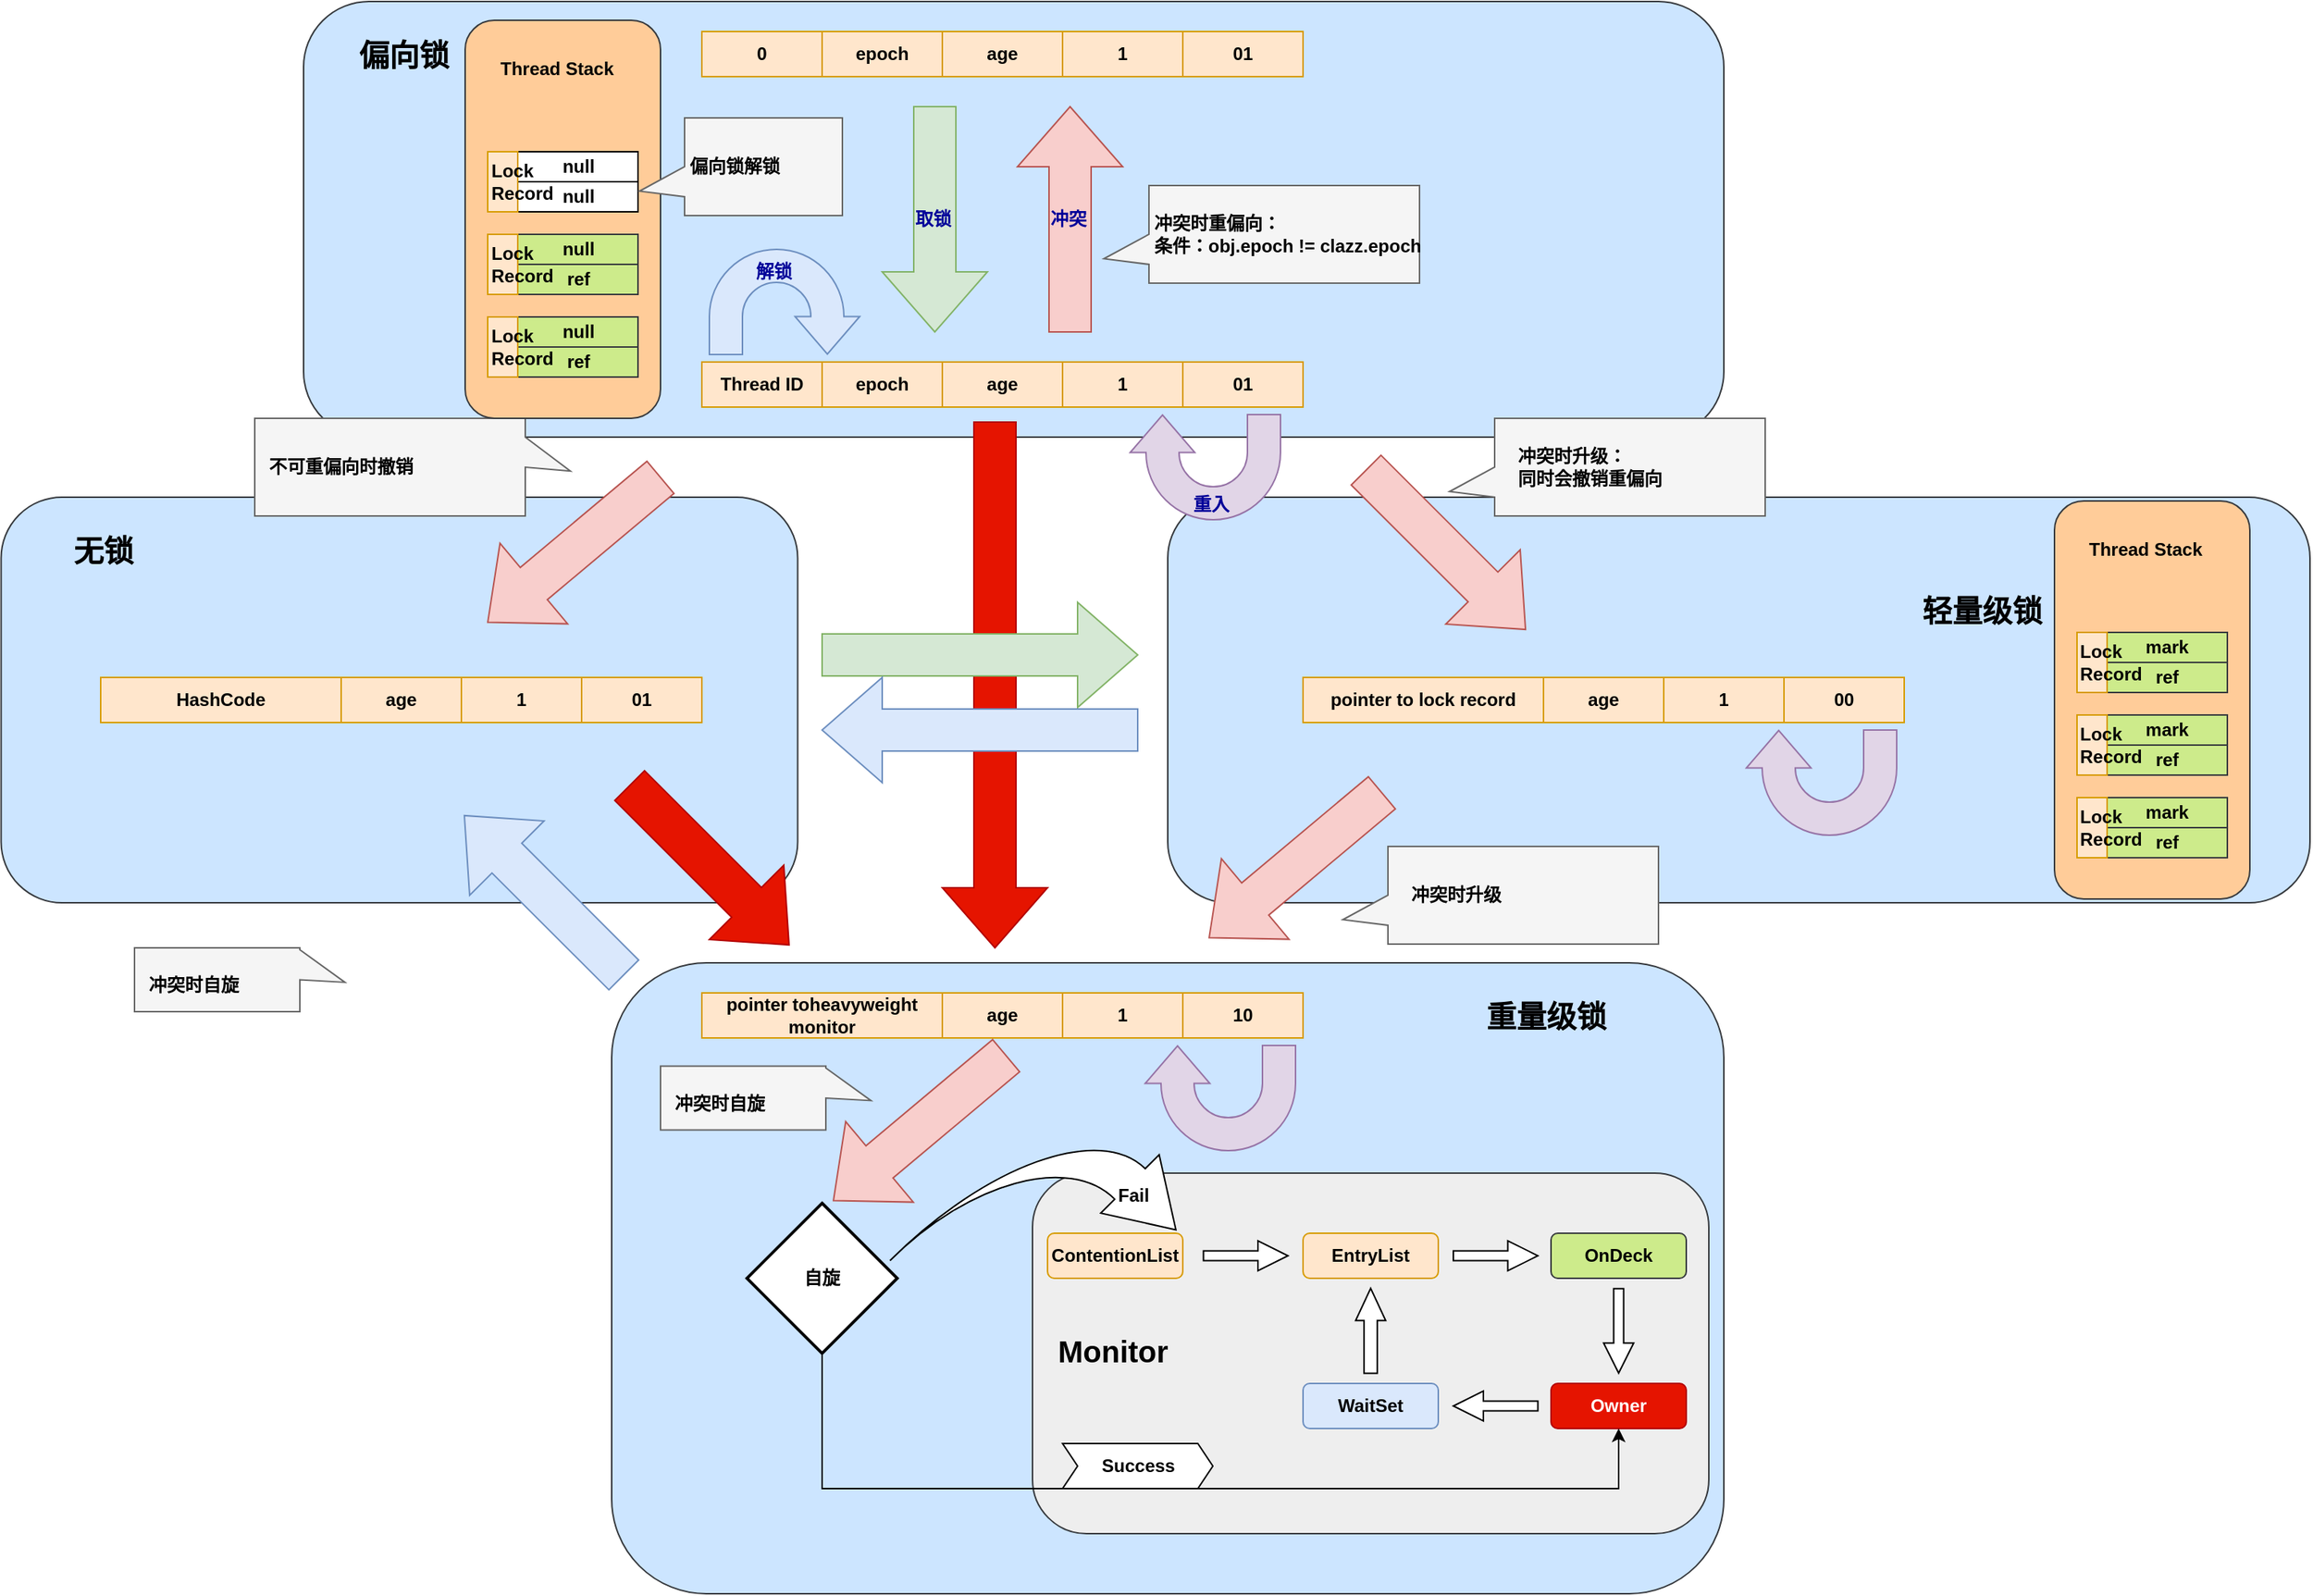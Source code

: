 <mxfile version="23.1.6" type="github">
  <diagram name="Page-1" id="7S4gwP7GIun9LXKWpcFd">
    <mxGraphModel dx="1434" dy="709" grid="1" gridSize="10" guides="1" tooltips="1" connect="1" arrows="1" fold="1" page="1" pageScale="1" pageWidth="1920" pageHeight="1200" math="0" shadow="0">
      <root>
        <mxCell id="0" />
        <mxCell id="1" parent="0" />
        <mxCell id="C1kWJ3NmRA7zD0mvkder-167" value="" style="rounded=1;whiteSpace=wrap;html=1;fillColor=#cce5ff;strokeColor=#36393d;" vertex="1" parent="1">
          <mxGeometry x="383.75" y="350" width="530" height="270" as="geometry" />
        </mxCell>
        <mxCell id="C1kWJ3NmRA7zD0mvkder-143" value="" style="rounded=1;whiteSpace=wrap;html=1;fillColor=#cce5ff;strokeColor=#36393d;" vertex="1" parent="1">
          <mxGeometry x="790" y="660" width="740" height="420" as="geometry" />
        </mxCell>
        <mxCell id="C1kWJ3NmRA7zD0mvkder-97" value="" style="rounded=1;whiteSpace=wrap;html=1;fillColor=#cce5ff;strokeColor=#36393d;" vertex="1" parent="1">
          <mxGeometry x="1160" y="350" width="760" height="270" as="geometry" />
        </mxCell>
        <mxCell id="C1kWJ3NmRA7zD0mvkder-92" value="" style="rounded=1;whiteSpace=wrap;html=1;fillColor=#cce5ff;strokeColor=#36393d;" vertex="1" parent="1">
          <mxGeometry x="585" y="20" width="945" height="290" as="geometry" />
        </mxCell>
        <mxCell id="C1kWJ3NmRA7zD0mvkder-2" value="0" style="rounded=0;whiteSpace=wrap;html=1;fillColor=#ffe6cc;strokeColor=#d79b00;fontStyle=1" vertex="1" parent="1">
          <mxGeometry x="850" y="40" width="80" height="30" as="geometry" />
        </mxCell>
        <mxCell id="C1kWJ3NmRA7zD0mvkder-3" value="epoch" style="rounded=0;whiteSpace=wrap;html=1;fillColor=#ffe6cc;strokeColor=#d79b00;fontStyle=1" vertex="1" parent="1">
          <mxGeometry x="930" y="40" width="80" height="30" as="geometry" />
        </mxCell>
        <mxCell id="C1kWJ3NmRA7zD0mvkder-4" value="01" style="rounded=0;whiteSpace=wrap;html=1;fillColor=#ffe6cc;strokeColor=#d79b00;fontStyle=1" vertex="1" parent="1">
          <mxGeometry x="1170" y="40" width="80" height="30" as="geometry" />
        </mxCell>
        <mxCell id="C1kWJ3NmRA7zD0mvkder-5" value="1" style="rounded=0;whiteSpace=wrap;html=1;fillColor=#ffe6cc;strokeColor=#d79b00;fontStyle=1" vertex="1" parent="1">
          <mxGeometry x="1090" y="40" width="80" height="30" as="geometry" />
        </mxCell>
        <mxCell id="C1kWJ3NmRA7zD0mvkder-6" value="age" style="rounded=0;whiteSpace=wrap;html=1;fillColor=#ffe6cc;strokeColor=#d79b00;fontStyle=1" vertex="1" parent="1">
          <mxGeometry x="1010" y="40" width="80" height="30" as="geometry" />
        </mxCell>
        <mxCell id="C1kWJ3NmRA7zD0mvkder-26" value="" style="html=1;shadow=0;dashed=0;align=center;verticalAlign=middle;shape=mxgraph.arrows2.arrow;dy=0.6;dx=40;direction=south;notch=0;fillColor=#d5e8d4;strokeColor=#82b366;" vertex="1" parent="1">
          <mxGeometry x="970" y="90" width="70" height="150" as="geometry" />
        </mxCell>
        <mxCell id="C1kWJ3NmRA7zD0mvkder-36" value="Thread ID" style="rounded=0;whiteSpace=wrap;html=1;fillColor=#ffe6cc;strokeColor=#d79b00;fontStyle=1" vertex="1" parent="1">
          <mxGeometry x="850" y="260" width="80" height="30" as="geometry" />
        </mxCell>
        <mxCell id="C1kWJ3NmRA7zD0mvkder-37" value="epoch" style="rounded=0;whiteSpace=wrap;html=1;fillColor=#ffe6cc;strokeColor=#d79b00;fontStyle=1" vertex="1" parent="1">
          <mxGeometry x="930" y="260" width="80" height="30" as="geometry" />
        </mxCell>
        <mxCell id="C1kWJ3NmRA7zD0mvkder-38" value="01" style="rounded=0;whiteSpace=wrap;html=1;fillColor=#ffe6cc;strokeColor=#d79b00;fontStyle=1" vertex="1" parent="1">
          <mxGeometry x="1170" y="260" width="80" height="30" as="geometry" />
        </mxCell>
        <mxCell id="C1kWJ3NmRA7zD0mvkder-39" value="1" style="rounded=0;whiteSpace=wrap;html=1;fillColor=#ffe6cc;strokeColor=#d79b00;fontStyle=1" vertex="1" parent="1">
          <mxGeometry x="1090" y="260" width="80" height="30" as="geometry" />
        </mxCell>
        <mxCell id="C1kWJ3NmRA7zD0mvkder-40" value="age" style="rounded=0;whiteSpace=wrap;html=1;fillColor=#ffe6cc;strokeColor=#d79b00;fontStyle=1" vertex="1" parent="1">
          <mxGeometry x="1010" y="260" width="80" height="30" as="geometry" />
        </mxCell>
        <mxCell id="C1kWJ3NmRA7zD0mvkder-42" value="" style="html=1;shadow=0;dashed=0;align=center;verticalAlign=middle;shape=mxgraph.arrows2.arrow;dy=0.6;dx=40;direction=south;notch=0;rotation=-180;fillColor=#f8cecc;strokeColor=#b85450;" vertex="1" parent="1">
          <mxGeometry x="1060" y="90" width="70" height="150" as="geometry" />
        </mxCell>
        <mxCell id="C1kWJ3NmRA7zD0mvkder-43" value="HashCode" style="rounded=0;whiteSpace=wrap;html=1;fillColor=#ffe6cc;strokeColor=#d79b00;fontStyle=1" vertex="1" parent="1">
          <mxGeometry x="450" y="470" width="160" height="30" as="geometry" />
        </mxCell>
        <mxCell id="C1kWJ3NmRA7zD0mvkder-45" value="01" style="rounded=0;whiteSpace=wrap;html=1;fillColor=#ffe6cc;strokeColor=#d79b00;fontStyle=1" vertex="1" parent="1">
          <mxGeometry x="770" y="470" width="80" height="30" as="geometry" />
        </mxCell>
        <mxCell id="C1kWJ3NmRA7zD0mvkder-46" value="1" style="rounded=0;whiteSpace=wrap;html=1;fillColor=#ffe6cc;strokeColor=#d79b00;fontStyle=1" vertex="1" parent="1">
          <mxGeometry x="690" y="470" width="80" height="30" as="geometry" />
        </mxCell>
        <mxCell id="C1kWJ3NmRA7zD0mvkder-47" value="age" style="rounded=0;whiteSpace=wrap;html=1;fillColor=#ffe6cc;strokeColor=#d79b00;fontStyle=1" vertex="1" parent="1">
          <mxGeometry x="610" y="470" width="80" height="30" as="geometry" />
        </mxCell>
        <mxCell id="C1kWJ3NmRA7zD0mvkder-48" value="pointer to lock record" style="rounded=0;whiteSpace=wrap;html=1;fillColor=#ffe6cc;strokeColor=#d79b00;fontStyle=1" vertex="1" parent="1">
          <mxGeometry x="1250" y="470" width="160" height="30" as="geometry" />
        </mxCell>
        <mxCell id="C1kWJ3NmRA7zD0mvkder-50" value="00" style="rounded=0;whiteSpace=wrap;html=1;fillColor=#ffe6cc;strokeColor=#d79b00;fontStyle=1" vertex="1" parent="1">
          <mxGeometry x="1570" y="470" width="80" height="30" as="geometry" />
        </mxCell>
        <mxCell id="C1kWJ3NmRA7zD0mvkder-51" value="1" style="rounded=0;whiteSpace=wrap;html=1;fillColor=#ffe6cc;strokeColor=#d79b00;fontStyle=1" vertex="1" parent="1">
          <mxGeometry x="1490" y="470" width="80" height="30" as="geometry" />
        </mxCell>
        <mxCell id="C1kWJ3NmRA7zD0mvkder-52" value="age" style="rounded=0;whiteSpace=wrap;html=1;fillColor=#ffe6cc;strokeColor=#d79b00;fontStyle=1" vertex="1" parent="1">
          <mxGeometry x="1410" y="470" width="80" height="30" as="geometry" />
        </mxCell>
        <mxCell id="C1kWJ3NmRA7zD0mvkder-53" value="" style="html=1;shadow=0;dashed=0;align=center;verticalAlign=middle;shape=mxgraph.arrows2.arrow;dy=0.6;dx=40;direction=south;notch=0;rotation=50;fillColor=#f8cecc;strokeColor=#b85450;" vertex="1" parent="1">
          <mxGeometry x="730" y="310" width="70" height="150" as="geometry" />
        </mxCell>
        <mxCell id="C1kWJ3NmRA7zD0mvkder-64" value="" style="html=1;shadow=0;dashed=0;align=center;verticalAlign=middle;shape=mxgraph.arrows2.arrow;dy=0.6;dx=40;direction=south;notch=0;rotation=-45;fillColor=#f8cecc;strokeColor=#b85450;" vertex="1" parent="1">
          <mxGeometry x="1310" y="310" width="70" height="150" as="geometry" />
        </mxCell>
        <mxCell id="C1kWJ3NmRA7zD0mvkder-65" value="pointer toheavyweight monitor" style="rounded=0;whiteSpace=wrap;html=1;fillColor=#ffe6cc;strokeColor=#d79b00;fontStyle=1" vertex="1" parent="1">
          <mxGeometry x="850" y="680" width="160" height="30" as="geometry" />
        </mxCell>
        <mxCell id="C1kWJ3NmRA7zD0mvkder-66" value="10" style="rounded=0;whiteSpace=wrap;html=1;fillColor=#ffe6cc;strokeColor=#d79b00;fontStyle=1" vertex="1" parent="1">
          <mxGeometry x="1170" y="680" width="80" height="30" as="geometry" />
        </mxCell>
        <mxCell id="C1kWJ3NmRA7zD0mvkder-67" value="1" style="rounded=0;whiteSpace=wrap;html=1;fillColor=#ffe6cc;strokeColor=#d79b00;fontStyle=1" vertex="1" parent="1">
          <mxGeometry x="1090" y="680" width="80" height="30" as="geometry" />
        </mxCell>
        <mxCell id="C1kWJ3NmRA7zD0mvkder-68" value="age" style="rounded=0;whiteSpace=wrap;html=1;fillColor=#ffe6cc;strokeColor=#d79b00;fontStyle=1" vertex="1" parent="1">
          <mxGeometry x="1010" y="680" width="80" height="30" as="geometry" />
        </mxCell>
        <mxCell id="C1kWJ3NmRA7zD0mvkder-69" value="" style="html=1;shadow=0;dashed=0;align=center;verticalAlign=middle;shape=mxgraph.arrows2.arrow;dy=0.6;dx=40;direction=south;notch=0;rotation=50;fillColor=#f8cecc;strokeColor=#b85450;" vertex="1" parent="1">
          <mxGeometry x="1210" y="520" width="70" height="150" as="geometry" />
        </mxCell>
        <mxCell id="C1kWJ3NmRA7zD0mvkder-70" value="" style="html=1;shadow=0;dashed=0;align=center;verticalAlign=middle;shape=mxgraph.arrows2.arrow;dy=0.6;dx=40;direction=south;notch=0;rotation=-45;fillColor=#e51400;fontColor=#ffffff;strokeColor=#B20000;" vertex="1" parent="1">
          <mxGeometry x="820" y="520" width="70" height="150" as="geometry" />
        </mxCell>
        <mxCell id="C1kWJ3NmRA7zD0mvkder-73" value="" style="html=1;shadow=0;dashed=0;align=center;verticalAlign=middle;shape=mxgraph.arrows2.uTurnArrow;dy=11;arrowHead=43;dx2=25;rotation=-90;fillColor=#e1d5e7;strokeColor=#9673a6;" vertex="1" parent="1">
          <mxGeometry x="1150" y="280" width="70" height="100" as="geometry" />
        </mxCell>
        <mxCell id="C1kWJ3NmRA7zD0mvkder-74" value="" style="html=1;shadow=0;dashed=0;align=center;verticalAlign=middle;shape=mxgraph.arrows2.uTurnArrow;dy=11;arrowHead=43;dx2=25;rotation=-90;fillColor=#e1d5e7;strokeColor=#9673a6;" vertex="1" parent="1">
          <mxGeometry x="1560" y="490" width="70" height="100" as="geometry" />
        </mxCell>
        <mxCell id="C1kWJ3NmRA7zD0mvkder-75" value="" style="html=1;shadow=0;dashed=0;align=center;verticalAlign=middle;shape=mxgraph.arrows2.uTurnArrow;dy=11;arrowHead=43;dx2=25;rotation=-90;fillColor=#e1d5e7;strokeColor=#9673a6;" vertex="1" parent="1">
          <mxGeometry x="1160" y="700" width="70" height="100" as="geometry" />
        </mxCell>
        <mxCell id="C1kWJ3NmRA7zD0mvkder-76" value="" style="html=1;shadow=0;dashed=0;align=center;verticalAlign=middle;shape=mxgraph.arrows2.arrow;dy=0.6;dx=40;direction=south;notch=0;rotation=135;fillColor=#dae8fc;strokeColor=#6c8ebf;" vertex="1" parent="1">
          <mxGeometry x="710" y="540" width="70" height="150" as="geometry" />
        </mxCell>
        <mxCell id="C1kWJ3NmRA7zD0mvkder-80" value="" style="html=1;shadow=0;dashed=0;align=center;verticalAlign=middle;shape=mxgraph.arrows2.arrow;dy=0.6;dx=40;direction=south;notch=0;fillColor=#e51400;fontColor=#ffffff;strokeColor=#B20000;" vertex="1" parent="1">
          <mxGeometry x="1010" y="300" width="70" height="350" as="geometry" />
        </mxCell>
        <mxCell id="C1kWJ3NmRA7zD0mvkder-78" value="" style="html=1;shadow=0;dashed=0;align=center;verticalAlign=middle;shape=mxgraph.arrows2.arrow;dy=0.6;dx=40;direction=south;notch=0;rotation=-90;fillColor=#d5e8d4;strokeColor=#82b366;" vertex="1" parent="1">
          <mxGeometry x="1000" y="350" width="70" height="210" as="geometry" />
        </mxCell>
        <mxCell id="C1kWJ3NmRA7zD0mvkder-72" value="" style="html=1;shadow=0;dashed=0;align=center;verticalAlign=middle;shape=mxgraph.arrows2.arrow;dy=0.6;dx=40;direction=south;notch=0;rotation=90;fillColor=#dae8fc;strokeColor=#6c8ebf;" vertex="1" parent="1">
          <mxGeometry x="1000" y="400" width="70" height="210" as="geometry" />
        </mxCell>
        <mxCell id="C1kWJ3NmRA7zD0mvkder-84" value="" style="shape=callout;whiteSpace=wrap;html=1;perimeter=calloutPerimeter;position2=0.75;rotation=90;fillColor=#f5f5f5;fontColor=#333333;strokeColor=#666666;" vertex="1" parent="1">
          <mxGeometry x="1190" y="70" width="65" height="210" as="geometry" />
        </mxCell>
        <mxCell id="C1kWJ3NmRA7zD0mvkder-85" value="冲突时重偏向：&lt;br&gt;条件：obj.epoch != clazz.epoch" style="text;strokeColor=none;align=left;fillColor=none;html=1;verticalAlign=middle;whiteSpace=wrap;rounded=0;fontStyle=1" vertex="1" parent="1">
          <mxGeometry x="1149" y="160" width="180" height="30" as="geometry" />
        </mxCell>
        <mxCell id="C1kWJ3NmRA7zD0mvkder-86" value="" style="shape=callout;whiteSpace=wrap;html=1;perimeter=calloutPerimeter;position2=0.75;rotation=90;fillColor=#f5f5f5;fontColor=#333333;strokeColor=#666666;" vertex="1" parent="1">
          <mxGeometry x="1420" y="225" width="65" height="210" as="geometry" />
        </mxCell>
        <mxCell id="C1kWJ3NmRA7zD0mvkder-87" value="冲突时升级：&lt;div&gt;同时会撤销重偏向&lt;br&gt;&lt;/div&gt;" style="text;strokeColor=none;align=left;fillColor=none;html=1;verticalAlign=middle;whiteSpace=wrap;rounded=0;fontStyle=1" vertex="1" parent="1">
          <mxGeometry x="1391" y="315" width="160" height="30" as="geometry" />
        </mxCell>
        <mxCell id="C1kWJ3NmRA7zD0mvkder-88" value="" style="shape=callout;whiteSpace=wrap;html=1;perimeter=calloutPerimeter;position2=0.46;rotation=-90;fillColor=#f5f5f5;fontColor=#333333;strokeColor=#666666;" vertex="1" parent="1">
          <mxGeometry x="625" y="225" width="65" height="210" as="geometry" />
        </mxCell>
        <mxCell id="C1kWJ3NmRA7zD0mvkder-89" value="不可重偏向时撤销" style="text;strokeColor=none;align=left;fillColor=none;html=1;verticalAlign=middle;whiteSpace=wrap;rounded=0;fontStyle=1" vertex="1" parent="1">
          <mxGeometry x="560" y="315" width="160" height="30" as="geometry" />
        </mxCell>
        <mxCell id="C1kWJ3NmRA7zD0mvkder-90" value="" style="shape=callout;whiteSpace=wrap;html=1;perimeter=calloutPerimeter;position2=0.75;rotation=90;fillColor=#f5f5f5;fontColor=#333333;strokeColor=#666666;" vertex="1" parent="1">
          <mxGeometry x="1349" y="510" width="65" height="210" as="geometry" />
        </mxCell>
        <mxCell id="C1kWJ3NmRA7zD0mvkder-91" value="冲突时升级" style="text;strokeColor=none;align=left;fillColor=none;html=1;verticalAlign=middle;whiteSpace=wrap;rounded=0;fontStyle=1" vertex="1" parent="1">
          <mxGeometry x="1320" y="600" width="160" height="30" as="geometry" />
        </mxCell>
        <mxCell id="C1kWJ3NmRA7zD0mvkder-96" value="&lt;font style=&quot;font-size: 20px;&quot;&gt;偏向锁&lt;br&gt;&lt;/font&gt;" style="text;strokeColor=none;align=left;fillColor=none;html=1;verticalAlign=middle;whiteSpace=wrap;rounded=0;fontStyle=1" vertex="1" parent="1">
          <mxGeometry x="620" y="40" width="90" height="30" as="geometry" />
        </mxCell>
        <mxCell id="C1kWJ3NmRA7zD0mvkder-120" value="" style="rounded=1;whiteSpace=wrap;html=1;rotation=90;fillColor=#ffcc99;strokeColor=#36393d;" vertex="1" parent="1">
          <mxGeometry x="625" y="100" width="265" height="130" as="geometry" />
        </mxCell>
        <mxCell id="C1kWJ3NmRA7zD0mvkder-121" value="null" style="rounded=0;whiteSpace=wrap;html=1;fontStyle=1" vertex="1" parent="1">
          <mxGeometry x="727.5" y="120" width="80" height="20" as="geometry" />
        </mxCell>
        <mxCell id="C1kWJ3NmRA7zD0mvkder-122" value="null" style="rounded=0;whiteSpace=wrap;html=1;fontStyle=1" vertex="1" parent="1">
          <mxGeometry x="727.5" y="140" width="80" height="20" as="geometry" />
        </mxCell>
        <mxCell id="C1kWJ3NmRA7zD0mvkder-123" value="null" style="rounded=0;whiteSpace=wrap;html=1;fillColor=#cdeb8b;strokeColor=#36393d;fontStyle=1" vertex="1" parent="1">
          <mxGeometry x="727.5" y="175" width="80" height="20" as="geometry" />
        </mxCell>
        <mxCell id="C1kWJ3NmRA7zD0mvkder-124" value="ref" style="rounded=0;whiteSpace=wrap;html=1;fillColor=#cdeb8b;strokeColor=#36393d;fontStyle=1" vertex="1" parent="1">
          <mxGeometry x="727.5" y="195" width="80" height="20" as="geometry" />
        </mxCell>
        <mxCell id="C1kWJ3NmRA7zD0mvkder-125" value="null" style="rounded=0;whiteSpace=wrap;html=1;fillColor=#cdeb8b;strokeColor=#36393d;fontStyle=1" vertex="1" parent="1">
          <mxGeometry x="727.5" y="230" width="80" height="20" as="geometry" />
        </mxCell>
        <mxCell id="C1kWJ3NmRA7zD0mvkder-126" value="ref" style="rounded=0;whiteSpace=wrap;html=1;fillColor=#cdeb8b;strokeColor=#36393d;fontStyle=1" vertex="1" parent="1">
          <mxGeometry x="727.5" y="250" width="80" height="20" as="geometry" />
        </mxCell>
        <mxCell id="C1kWJ3NmRA7zD0mvkder-127" value="Thread Stack" style="text;strokeColor=none;align=left;fillColor=none;html=1;verticalAlign=middle;whiteSpace=wrap;rounded=0;fontStyle=1" vertex="1" parent="1">
          <mxGeometry x="713.75" y="50" width="87.5" height="30" as="geometry" />
        </mxCell>
        <mxCell id="C1kWJ3NmRA7zD0mvkder-128" value="Lock Record" style="text;strokeColor=#d79b00;align=left;fillColor=#ffe6cc;html=1;verticalAlign=middle;whiteSpace=wrap;rounded=0;fontStyle=1" vertex="1" parent="1">
          <mxGeometry x="707.5" y="120" width="20" height="40" as="geometry" />
        </mxCell>
        <mxCell id="C1kWJ3NmRA7zD0mvkder-129" value="Lock Record" style="text;strokeColor=#d79b00;align=left;fillColor=#ffe6cc;html=1;verticalAlign=middle;whiteSpace=wrap;rounded=0;fontStyle=1" vertex="1" parent="1">
          <mxGeometry x="707.5" y="175" width="20" height="40" as="geometry" />
        </mxCell>
        <mxCell id="C1kWJ3NmRA7zD0mvkder-130" value="Lock Record" style="text;strokeColor=#d79b00;align=left;fillColor=#ffe6cc;html=1;verticalAlign=middle;whiteSpace=wrap;rounded=0;fontStyle=1" vertex="1" parent="1">
          <mxGeometry x="707.5" y="230" width="20" height="40" as="geometry" />
        </mxCell>
        <mxCell id="C1kWJ3NmRA7zD0mvkder-144" value="&lt;font style=&quot;font-size: 20px;&quot;&gt;重量级锁&lt;br&gt;&lt;/font&gt;" style="text;strokeColor=none;align=left;fillColor=none;html=1;verticalAlign=middle;whiteSpace=wrap;rounded=0;fontStyle=1" vertex="1" parent="1">
          <mxGeometry x="1370" y="680" width="90" height="30" as="geometry" />
        </mxCell>
        <mxCell id="C1kWJ3NmRA7zD0mvkder-148" value="" style="rounded=1;whiteSpace=wrap;html=1;fillColor=#eeeeee;strokeColor=#36393d;" vertex="1" parent="1">
          <mxGeometry x="1070" y="800" width="450" height="240" as="geometry" />
        </mxCell>
        <mxCell id="C1kWJ3NmRA7zD0mvkder-153" value="&lt;b&gt;ContentionList&lt;/b&gt;" style="rounded=1;whiteSpace=wrap;html=1;fillColor=#ffe6cc;strokeColor=#d79b00;" vertex="1" parent="1">
          <mxGeometry x="1080" y="840" width="90" height="30" as="geometry" />
        </mxCell>
        <mxCell id="C1kWJ3NmRA7zD0mvkder-155" value="&lt;font style=&quot;font-size: 20px;&quot;&gt;轻量级锁&lt;br&gt;&lt;/font&gt;" style="text;strokeColor=none;align=left;fillColor=none;html=1;verticalAlign=middle;whiteSpace=wrap;rounded=0;fontStyle=1" vertex="1" parent="1">
          <mxGeometry x="1660" y="410" width="90" height="30" as="geometry" />
        </mxCell>
        <mxCell id="C1kWJ3NmRA7zD0mvkder-156" value="" style="rounded=1;whiteSpace=wrap;html=1;rotation=90;fillColor=#ffcc99;strokeColor=#36393d;" vertex="1" parent="1">
          <mxGeometry x="1682.5" y="420" width="265" height="130" as="geometry" />
        </mxCell>
        <mxCell id="C1kWJ3NmRA7zD0mvkder-157" value="mark" style="rounded=0;whiteSpace=wrap;html=1;fillColor=#cdeb8b;strokeColor=#36393d;fontStyle=1" vertex="1" parent="1">
          <mxGeometry x="1785" y="440" width="80" height="20" as="geometry" />
        </mxCell>
        <mxCell id="C1kWJ3NmRA7zD0mvkder-158" value="ref" style="rounded=0;whiteSpace=wrap;html=1;fillColor=#cdeb8b;strokeColor=#36393d;fontStyle=1" vertex="1" parent="1">
          <mxGeometry x="1785" y="460" width="80" height="20" as="geometry" />
        </mxCell>
        <mxCell id="C1kWJ3NmRA7zD0mvkder-159" value="mark" style="rounded=0;whiteSpace=wrap;html=1;fillColor=#cdeb8b;strokeColor=#36393d;fontStyle=1" vertex="1" parent="1">
          <mxGeometry x="1785" y="495" width="80" height="20" as="geometry" />
        </mxCell>
        <mxCell id="C1kWJ3NmRA7zD0mvkder-160" value="ref" style="rounded=0;whiteSpace=wrap;html=1;fillColor=#cdeb8b;strokeColor=#36393d;fontStyle=1" vertex="1" parent="1">
          <mxGeometry x="1785" y="515" width="80" height="20" as="geometry" />
        </mxCell>
        <mxCell id="C1kWJ3NmRA7zD0mvkder-161" value="mark" style="rounded=0;whiteSpace=wrap;html=1;fillColor=#cdeb8b;strokeColor=#36393d;fontStyle=1" vertex="1" parent="1">
          <mxGeometry x="1785" y="550" width="80" height="20" as="geometry" />
        </mxCell>
        <mxCell id="C1kWJ3NmRA7zD0mvkder-162" value="ref" style="rounded=0;whiteSpace=wrap;html=1;fillColor=#cdeb8b;strokeColor=#36393d;fontStyle=1" vertex="1" parent="1">
          <mxGeometry x="1785" y="570" width="80" height="20" as="geometry" />
        </mxCell>
        <mxCell id="C1kWJ3NmRA7zD0mvkder-163" value="Thread Stack" style="text;strokeColor=none;align=left;fillColor=none;html=1;verticalAlign=middle;whiteSpace=wrap;rounded=0;fontStyle=1" vertex="1" parent="1">
          <mxGeometry x="1771.25" y="370" width="87.5" height="30" as="geometry" />
        </mxCell>
        <mxCell id="C1kWJ3NmRA7zD0mvkder-164" value="Lock Record" style="text;strokeColor=#d79b00;align=left;fillColor=#ffe6cc;html=1;verticalAlign=middle;whiteSpace=wrap;rounded=0;fontStyle=1" vertex="1" parent="1">
          <mxGeometry x="1765" y="440" width="20" height="40" as="geometry" />
        </mxCell>
        <mxCell id="C1kWJ3NmRA7zD0mvkder-165" value="Lock Record" style="text;strokeColor=#d79b00;align=left;fillColor=#ffe6cc;html=1;verticalAlign=middle;whiteSpace=wrap;rounded=0;fontStyle=1" vertex="1" parent="1">
          <mxGeometry x="1765" y="495" width="20" height="40" as="geometry" />
        </mxCell>
        <mxCell id="C1kWJ3NmRA7zD0mvkder-166" value="Lock Record" style="text;strokeColor=#d79b00;align=left;fillColor=#ffe6cc;html=1;verticalAlign=middle;whiteSpace=wrap;rounded=0;fontStyle=1" vertex="1" parent="1">
          <mxGeometry x="1765" y="550" width="20" height="40" as="geometry" />
        </mxCell>
        <mxCell id="C1kWJ3NmRA7zD0mvkder-168" value="&lt;font style=&quot;font-size: 20px;&quot;&gt;无锁&lt;/font&gt;" style="text;strokeColor=none;align=left;fillColor=none;html=1;verticalAlign=middle;whiteSpace=wrap;rounded=0;fontStyle=1" vertex="1" parent="1">
          <mxGeometry x="430" y="370" width="90" height="30" as="geometry" />
        </mxCell>
        <mxCell id="C1kWJ3NmRA7zD0mvkder-169" value="&lt;b&gt;EntryList&lt;/b&gt;" style="rounded=1;whiteSpace=wrap;html=1;fillColor=#ffe6cc;strokeColor=#d79b00;" vertex="1" parent="1">
          <mxGeometry x="1250" y="840" width="90" height="30" as="geometry" />
        </mxCell>
        <mxCell id="C1kWJ3NmRA7zD0mvkder-170" value="&lt;b&gt;OnDeck&lt;/b&gt;" style="rounded=1;whiteSpace=wrap;html=1;fillColor=#cdeb8b;strokeColor=#36393d;" vertex="1" parent="1">
          <mxGeometry x="1415" y="840" width="90" height="30" as="geometry" />
        </mxCell>
        <mxCell id="C1kWJ3NmRA7zD0mvkder-171" value="&lt;b&gt;Owner&lt;/b&gt;" style="rounded=1;whiteSpace=wrap;html=1;fillColor=#e51400;fontColor=#ffffff;strokeColor=#B20000;" vertex="1" parent="1">
          <mxGeometry x="1415" y="940" width="90" height="30" as="geometry" />
        </mxCell>
        <mxCell id="C1kWJ3NmRA7zD0mvkder-172" value="&lt;b&gt;WaitSet&lt;/b&gt;" style="rounded=1;whiteSpace=wrap;html=1;fillColor=#dae8fc;strokeColor=#6c8ebf;" vertex="1" parent="1">
          <mxGeometry x="1250" y="940" width="90" height="30" as="geometry" />
        </mxCell>
        <mxCell id="C1kWJ3NmRA7zD0mvkder-176" value="" style="html=1;shadow=0;dashed=0;align=center;verticalAlign=middle;shape=mxgraph.arrows2.arrow;dy=0.67;dx=20;notch=0;" vertex="1" parent="1">
          <mxGeometry x="1183.75" y="845" width="56.25" height="20" as="geometry" />
        </mxCell>
        <mxCell id="C1kWJ3NmRA7zD0mvkder-177" value="" style="html=1;shadow=0;dashed=0;align=center;verticalAlign=middle;shape=mxgraph.arrows2.arrow;dy=0.67;dx=20;notch=0;" vertex="1" parent="1">
          <mxGeometry x="1350" y="845" width="56.25" height="20" as="geometry" />
        </mxCell>
        <mxCell id="C1kWJ3NmRA7zD0mvkder-178" value="" style="html=1;shadow=0;dashed=0;align=center;verticalAlign=middle;shape=mxgraph.arrows2.arrow;dy=0.67;dx=20;notch=0;rotation=90;" vertex="1" parent="1">
          <mxGeometry x="1431.88" y="895" width="56.25" height="20" as="geometry" />
        </mxCell>
        <mxCell id="C1kWJ3NmRA7zD0mvkder-179" value="" style="html=1;shadow=0;dashed=0;align=center;verticalAlign=middle;shape=mxgraph.arrows2.arrow;dy=0.67;dx=20;notch=0;rotation=-180;" vertex="1" parent="1">
          <mxGeometry x="1350" y="945" width="56.25" height="20" as="geometry" />
        </mxCell>
        <mxCell id="C1kWJ3NmRA7zD0mvkder-180" value="" style="html=1;shadow=0;dashed=0;align=center;verticalAlign=middle;shape=mxgraph.arrows2.arrow;dy=0.56;dx=21.45;notch=0;rotation=-180;direction=south;" vertex="1" parent="1">
          <mxGeometry x="1285" y="876.71" width="20" height="56.57" as="geometry" />
        </mxCell>
        <mxCell id="C1kWJ3NmRA7zD0mvkder-209" style="edgeStyle=orthogonalEdgeStyle;rounded=0;orthogonalLoop=1;jettySize=auto;html=1;entryX=0.5;entryY=1;entryDx=0;entryDy=0;labelBackgroundColor=#000000;fontColor=#000000;fontSize=20;labelBorderColor=default;" edge="1" parent="1" source="C1kWJ3NmRA7zD0mvkder-182" target="C1kWJ3NmRA7zD0mvkder-171">
          <mxGeometry relative="1" as="geometry">
            <Array as="points">
              <mxPoint x="930" y="1010" />
              <mxPoint x="1460" y="1010" />
            </Array>
          </mxGeometry>
        </mxCell>
        <mxCell id="C1kWJ3NmRA7zD0mvkder-182" value="&lt;b&gt;自旋&lt;br&gt;&lt;/b&gt;" style="strokeWidth=2;html=1;shape=mxgraph.flowchart.decision;whiteSpace=wrap;" vertex="1" parent="1">
          <mxGeometry x="880" y="820" width="100" height="100" as="geometry" />
        </mxCell>
        <mxCell id="C1kWJ3NmRA7zD0mvkder-183" value="" style="html=1;shadow=0;dashed=0;align=center;verticalAlign=middle;shape=mxgraph.arrows2.arrow;dy=0.6;dx=40;direction=south;notch=0;rotation=50;fillColor=#f8cecc;strokeColor=#b85450;" vertex="1" parent="1">
          <mxGeometry x="960" y="695" width="70" height="150" as="geometry" />
        </mxCell>
        <mxCell id="C1kWJ3NmRA7zD0mvkder-186" value="" style="shape=callout;whiteSpace=wrap;html=1;perimeter=calloutPerimeter;position2=0.46;rotation=-90;fillColor=#f5f5f5;fontColor=#333333;strokeColor=#666666;" vertex="1" parent="1">
          <mxGeometry x="521.25" y="601.25" width="42.5" height="140" as="geometry" />
        </mxCell>
        <mxCell id="C1kWJ3NmRA7zD0mvkder-187" value="冲突时自旋" style="text;strokeColor=none;align=left;fillColor=none;html=1;verticalAlign=middle;whiteSpace=wrap;rounded=0;fontStyle=1" vertex="1" parent="1">
          <mxGeometry x="480" y="660" width="70" height="30" as="geometry" />
        </mxCell>
        <mxCell id="C1kWJ3NmRA7zD0mvkder-188" value="" style="shape=callout;whiteSpace=wrap;html=1;perimeter=calloutPerimeter;position2=0.46;rotation=-90;fillColor=#f5f5f5;fontColor=#333333;strokeColor=#666666;" vertex="1" parent="1">
          <mxGeometry x="871.25" y="680" width="42.5" height="140" as="geometry" />
        </mxCell>
        <mxCell id="C1kWJ3NmRA7zD0mvkder-189" value="冲突时自旋" style="text;strokeColor=none;align=left;fillColor=none;html=1;verticalAlign=middle;whiteSpace=wrap;rounded=0;fontStyle=1" vertex="1" parent="1">
          <mxGeometry x="830" y="738.75" width="70" height="30" as="geometry" />
        </mxCell>
        <mxCell id="C1kWJ3NmRA7zD0mvkder-192" value="" style="html=1;shadow=0;dashed=0;align=center;verticalAlign=middle;shape=mxgraph.arrows2.jumpInArrow;dy=14.37;dx=43.23;arrowHead=55;rotation=45;" vertex="1" parent="1">
          <mxGeometry x="1020" y="750" width="120" height="176.57" as="geometry" />
        </mxCell>
        <mxCell id="C1kWJ3NmRA7zD0mvkder-210" value="&lt;b&gt;Success&lt;/b&gt;" style="html=1;shadow=0;dashed=0;align=center;verticalAlign=middle;shape=mxgraph.arrows2.arrow;dy=0;dx=10;notch=10;" vertex="1" parent="1">
          <mxGeometry x="1090" y="980" width="100" height="30" as="geometry" />
        </mxCell>
        <mxCell id="C1kWJ3NmRA7zD0mvkder-212" value="Fail" style="text;strokeColor=none;align=left;fillColor=none;html=1;verticalAlign=middle;whiteSpace=wrap;rounded=0;fontStyle=1" vertex="1" parent="1">
          <mxGeometry x="1125" y="800" width="35" height="30" as="geometry" />
        </mxCell>
        <mxCell id="C1kWJ3NmRA7zD0mvkder-213" value="" style="html=1;shadow=0;dashed=0;align=center;verticalAlign=middle;shape=mxgraph.arrows2.uTurnArrow;dy=11;arrowHead=43;dx2=25;rotation=90;fillColor=#dae8fc;strokeColor=#6c8ebf;" vertex="1" parent="1">
          <mxGeometry x="870" y="170" width="70" height="100" as="geometry" />
        </mxCell>
        <mxCell id="C1kWJ3NmRA7zD0mvkder-214" value="&lt;font style=&quot;font-size: 20px;&quot;&gt;Monitor&lt;br&gt;&lt;/font&gt;" style="text;strokeColor=none;align=left;fillColor=none;html=1;verticalAlign=middle;whiteSpace=wrap;rounded=0;fontStyle=1" vertex="1" parent="1">
          <mxGeometry x="1085" y="903.28" width="90" height="30" as="geometry" />
        </mxCell>
        <mxCell id="C1kWJ3NmRA7zD0mvkder-215" value="" style="shape=callout;whiteSpace=wrap;html=1;perimeter=calloutPerimeter;position2=0.75;rotation=90;fillColor=#f5f5f5;fontColor=#333333;strokeColor=#666666;" vertex="1" parent="1">
          <mxGeometry x="843.5" y="62.5" width="65" height="135" as="geometry" />
        </mxCell>
        <mxCell id="C1kWJ3NmRA7zD0mvkder-216" value="偏向锁解锁" style="text;strokeColor=none;align=left;fillColor=none;html=1;verticalAlign=middle;whiteSpace=wrap;rounded=0;fontStyle=1" vertex="1" parent="1">
          <mxGeometry x="840" y="115" width="100" height="30" as="geometry" />
        </mxCell>
        <mxCell id="C1kWJ3NmRA7zD0mvkder-218" value="&lt;font color=&quot;#000099&quot;&gt;解锁&lt;/font&gt;" style="text;strokeColor=none;align=left;fillColor=none;html=1;verticalAlign=middle;whiteSpace=wrap;rounded=0;fontStyle=1;fontColor=#FF8000;" vertex="1" parent="1">
          <mxGeometry x="883.75" y="185" width="30" height="30" as="geometry" />
        </mxCell>
        <mxCell id="C1kWJ3NmRA7zD0mvkder-219" value="&lt;font color=&quot;#000099&quot;&gt;取锁&lt;/font&gt;" style="text;strokeColor=none;align=left;fillColor=none;html=1;verticalAlign=middle;whiteSpace=wrap;rounded=0;fontStyle=1;fontColor=#FF8000;" vertex="1" parent="1">
          <mxGeometry x="990" y="150" width="30" height="30" as="geometry" />
        </mxCell>
        <mxCell id="C1kWJ3NmRA7zD0mvkder-220" value="&lt;font color=&quot;#000099&quot;&gt;重入&lt;br&gt;&lt;/font&gt;" style="text;strokeColor=none;align=left;fillColor=none;html=1;verticalAlign=middle;whiteSpace=wrap;rounded=0;fontStyle=1;fontColor=#FF8000;" vertex="1" parent="1">
          <mxGeometry x="1175" y="340" width="30" height="30" as="geometry" />
        </mxCell>
        <mxCell id="C1kWJ3NmRA7zD0mvkder-221" value="&lt;font color=&quot;#000099&quot;&gt;冲突&lt;/font&gt;" style="text;strokeColor=none;align=left;fillColor=none;html=1;verticalAlign=middle;whiteSpace=wrap;rounded=0;fontStyle=1;fontColor=#FF8000;" vertex="1" parent="1">
          <mxGeometry x="1080" y="150" width="30" height="30" as="geometry" />
        </mxCell>
      </root>
    </mxGraphModel>
  </diagram>
</mxfile>
